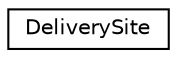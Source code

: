 digraph "Graphical Class Hierarchy"
{
 // LATEX_PDF_SIZE
  edge [fontname="Helvetica",fontsize="10",labelfontname="Helvetica",labelfontsize="10"];
  node [fontname="Helvetica",fontsize="10",shape=record];
  rankdir="LR";
  Node0 [label="DeliverySite",height=0.2,width=0.4,color="black", fillcolor="white", style="filled",URL="$class_delivery_site.html",tooltip="Class representing a delivery site entity in the water supply analysis system."];
}
